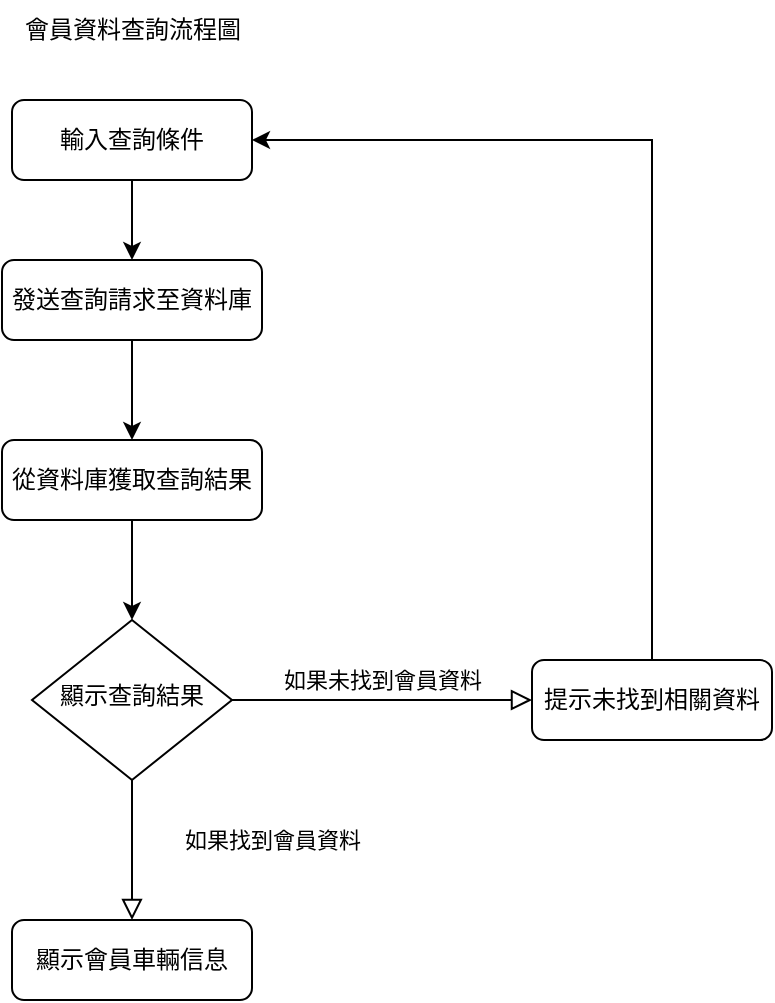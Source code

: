 <mxfile version="24.8.4">
  <diagram name="Page-1" id="2rgCTR_DpJFMc1sohSk6">
    <mxGraphModel dx="1434" dy="772" grid="1" gridSize="10" guides="1" tooltips="1" connect="1" arrows="1" fold="1" page="1" pageScale="1" pageWidth="827" pageHeight="1169" math="0" shadow="0">
      <root>
        <mxCell id="0" />
        <mxCell id="1" parent="0" />
        <mxCell id="zDXE29svOqthmPus57YP-1" value="" style="edgeStyle=orthogonalEdgeStyle;rounded=0;orthogonalLoop=1;jettySize=auto;html=1;" parent="1" source="zDXE29svOqthmPus57YP-2" target="zDXE29svOqthmPus57YP-10" edge="1">
          <mxGeometry relative="1" as="geometry" />
        </mxCell>
        <mxCell id="zDXE29svOqthmPus57YP-2" value="輸入查詢條件" style="rounded=1;whiteSpace=wrap;html=1;fontSize=12;glass=0;strokeWidth=1;shadow=0;" parent="1" vertex="1">
          <mxGeometry x="160" y="130" width="120" height="40" as="geometry" />
        </mxCell>
        <mxCell id="zDXE29svOqthmPus57YP-3" value="如果未找到會員資料" style="edgeStyle=orthogonalEdgeStyle;rounded=0;html=1;jettySize=auto;orthogonalLoop=1;fontSize=11;endArrow=block;endFill=0;endSize=8;strokeWidth=1;shadow=0;labelBackgroundColor=none;" parent="1" source="zDXE29svOqthmPus57YP-4" target="zDXE29svOqthmPus57YP-6" edge="1">
          <mxGeometry y="10" relative="1" as="geometry">
            <mxPoint as="offset" />
          </mxGeometry>
        </mxCell>
        <mxCell id="zDXE29svOqthmPus57YP-4" value="顯示查詢結果" style="rhombus;whiteSpace=wrap;html=1;shadow=0;fontFamily=Helvetica;fontSize=12;align=center;strokeWidth=1;spacing=6;spacingTop=-4;" parent="1" vertex="1">
          <mxGeometry x="170" y="390" width="100" height="80" as="geometry" />
        </mxCell>
        <mxCell id="zDXE29svOqthmPus57YP-5" style="edgeStyle=orthogonalEdgeStyle;rounded=0;orthogonalLoop=1;jettySize=auto;html=1;exitX=0.5;exitY=0;exitDx=0;exitDy=0;entryX=1;entryY=0.5;entryDx=0;entryDy=0;" parent="1" source="zDXE29svOqthmPus57YP-6" target="zDXE29svOqthmPus57YP-2" edge="1">
          <mxGeometry relative="1" as="geometry" />
        </mxCell>
        <mxCell id="zDXE29svOqthmPus57YP-6" value="提示未找到相關資料" style="rounded=1;whiteSpace=wrap;html=1;fontSize=12;glass=0;strokeWidth=1;shadow=0;" parent="1" vertex="1">
          <mxGeometry x="420" y="410" width="120" height="40" as="geometry" />
        </mxCell>
        <mxCell id="zDXE29svOqthmPus57YP-7" value="顯示會員車輛信息" style="rounded=1;whiteSpace=wrap;html=1;fontSize=12;glass=0;strokeWidth=1;shadow=0;" parent="1" vertex="1">
          <mxGeometry x="160" y="540" width="120" height="40" as="geometry" />
        </mxCell>
        <mxCell id="zDXE29svOqthmPus57YP-8" value="會員資料查詢流程圖" style="text;html=1;align=center;verticalAlign=middle;resizable=0;points=[];autosize=1;strokeColor=none;fillColor=none;" parent="1" vertex="1">
          <mxGeometry x="155" y="80" width="130" height="30" as="geometry" />
        </mxCell>
        <mxCell id="zDXE29svOqthmPus57YP-9" value="" style="edgeStyle=orthogonalEdgeStyle;rounded=0;orthogonalLoop=1;jettySize=auto;html=1;" parent="1" source="zDXE29svOqthmPus57YP-10" target="zDXE29svOqthmPus57YP-12" edge="1">
          <mxGeometry relative="1" as="geometry" />
        </mxCell>
        <mxCell id="zDXE29svOqthmPus57YP-10" value="發送查詢請求至資料庫" style="rounded=1;whiteSpace=wrap;html=1;fontSize=12;glass=0;strokeWidth=1;shadow=0;" parent="1" vertex="1">
          <mxGeometry x="155" y="210" width="130" height="40" as="geometry" />
        </mxCell>
        <mxCell id="zDXE29svOqthmPus57YP-11" value="" style="edgeStyle=orthogonalEdgeStyle;rounded=0;orthogonalLoop=1;jettySize=auto;html=1;" parent="1" source="zDXE29svOqthmPus57YP-12" target="zDXE29svOqthmPus57YP-4" edge="1">
          <mxGeometry relative="1" as="geometry" />
        </mxCell>
        <mxCell id="zDXE29svOqthmPus57YP-12" value="從資料庫獲取查詢結果" style="rounded=1;whiteSpace=wrap;html=1;fontSize=12;glass=0;strokeWidth=1;shadow=0;" parent="1" vertex="1">
          <mxGeometry x="155" y="300" width="130" height="40" as="geometry" />
        </mxCell>
        <mxCell id="zDXE29svOqthmPus57YP-13" value="如果&lt;span style=&quot;background-color: initial;&quot;&gt;找到會員資料&lt;/span&gt;" style="edgeStyle=orthogonalEdgeStyle;rounded=0;html=1;jettySize=auto;orthogonalLoop=1;fontSize=11;endArrow=block;endFill=0;endSize=8;strokeWidth=1;shadow=0;labelBackgroundColor=none;exitX=0.5;exitY=1;exitDx=0;exitDy=0;entryX=0.5;entryY=0;entryDx=0;entryDy=0;" parent="1" source="zDXE29svOqthmPus57YP-4" target="zDXE29svOqthmPus57YP-7" edge="1">
          <mxGeometry x="-0.143" y="70" relative="1" as="geometry">
            <mxPoint as="offset" />
            <mxPoint x="280" y="440" as="sourcePoint" />
            <mxPoint x="430" y="440" as="targetPoint" />
          </mxGeometry>
        </mxCell>
      </root>
    </mxGraphModel>
  </diagram>
</mxfile>
